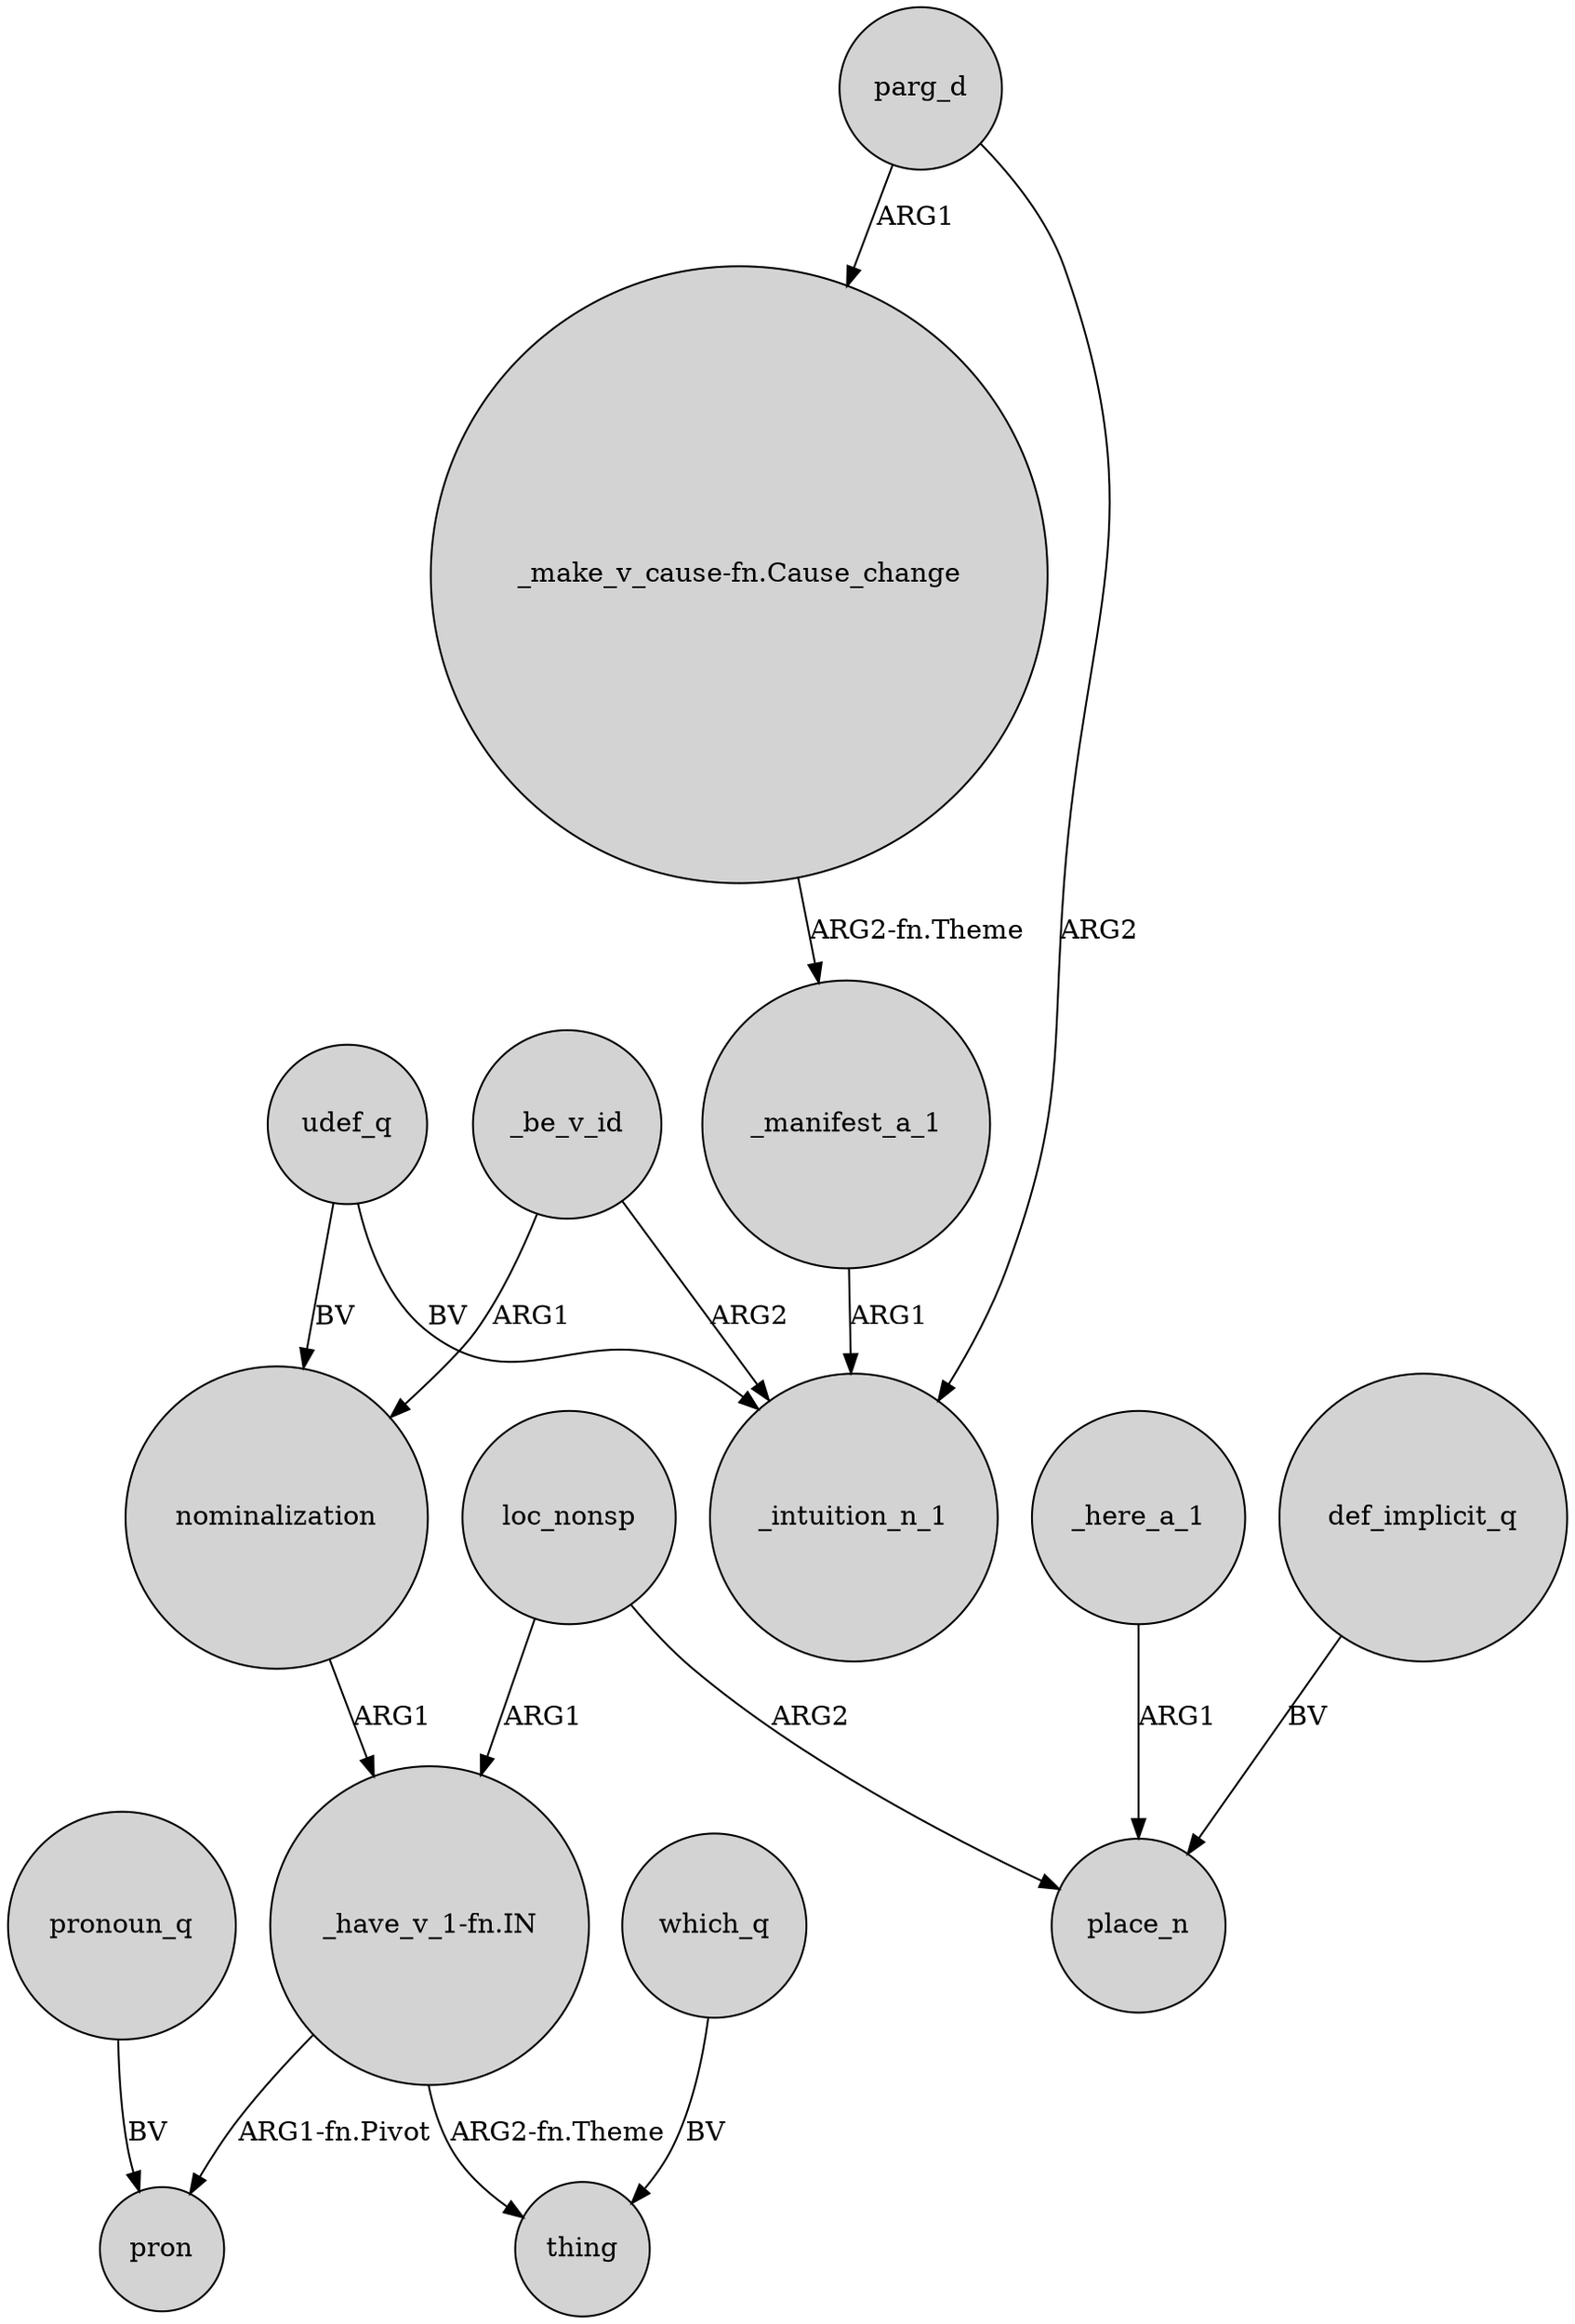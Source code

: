 digraph {
	node [shape=circle style=filled]
	"_make_v_cause-fn.Cause_change" -> _manifest_a_1 [label="ARG2-fn.Theme"]
	loc_nonsp -> place_n [label=ARG2]
	udef_q -> _intuition_n_1 [label=BV]
	nominalization -> "_have_v_1-fn.IN" [label=ARG1]
	def_implicit_q -> place_n [label=BV]
	_here_a_1 -> place_n [label=ARG1]
	"_have_v_1-fn.IN" -> pron [label="ARG1-fn.Pivot"]
	_be_v_id -> _intuition_n_1 [label=ARG2]
	"_have_v_1-fn.IN" -> thing [label="ARG2-fn.Theme"]
	_be_v_id -> nominalization [label=ARG1]
	parg_d -> "_make_v_cause-fn.Cause_change" [label=ARG1]
	udef_q -> nominalization [label=BV]
	loc_nonsp -> "_have_v_1-fn.IN" [label=ARG1]
	parg_d -> _intuition_n_1 [label=ARG2]
	_manifest_a_1 -> _intuition_n_1 [label=ARG1]
	which_q -> thing [label=BV]
	pronoun_q -> pron [label=BV]
}
